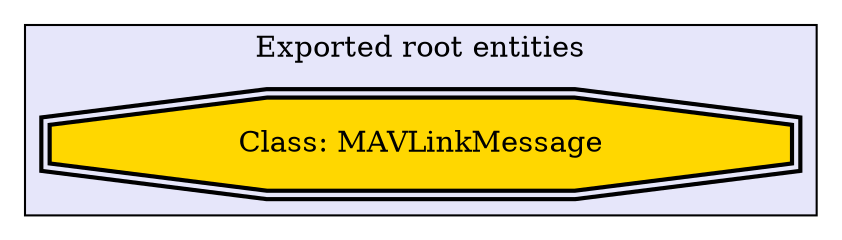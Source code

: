 digraph "Levels within MAVLinkHS.Messages.MAVLinkMessage" {
    node [margin="0.4,0.1"
         ,style=filled];
    subgraph cluster_0 {
        graph [label="Exported root entities"
              ,style=filled
              ,fillcolor=lavender];
        1 [label="Class: MAVLinkMessage"
          ,shape=doubleoctagon
          ,fillcolor=gold
          ,style="filled,bold"];
    }
}
